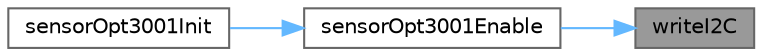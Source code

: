 digraph "writeI2C"
{
 // LATEX_PDF_SIZE
  bgcolor="transparent";
  edge [fontname=Helvetica,fontsize=10,labelfontname=Helvetica,labelfontsize=10];
  node [fontname=Helvetica,fontsize=10,shape=box,height=0.2,width=0.4];
  rankdir="RL";
  Node1 [id="Node000001",label="writeI2C",height=0.2,width=0.4,color="gray40", fillcolor="grey60", style="filled", fontcolor="black",tooltip=" "];
  Node1 -> Node2 [id="edge1_Node000001_Node000002",dir="back",color="steelblue1",style="solid",tooltip=" "];
  Node2 [id="Node000002",label="sensorOpt3001Enable",height=0.2,width=0.4,color="grey40", fillcolor="white", style="filled",URL="$opt3001_8c.html#ac69ae5d241fa977705b64928862823e0",tooltip=" "];
  Node2 -> Node3 [id="edge2_Node000002_Node000003",dir="back",color="steelblue1",style="solid",tooltip=" "];
  Node3 [id="Node000003",label="sensorOpt3001Init",height=0.2,width=0.4,color="grey40", fillcolor="white", style="filled",URL="$opt3001_8c.html#abda5e71d89c3d11303592cbf252e11ef",tooltip=" "];
}
